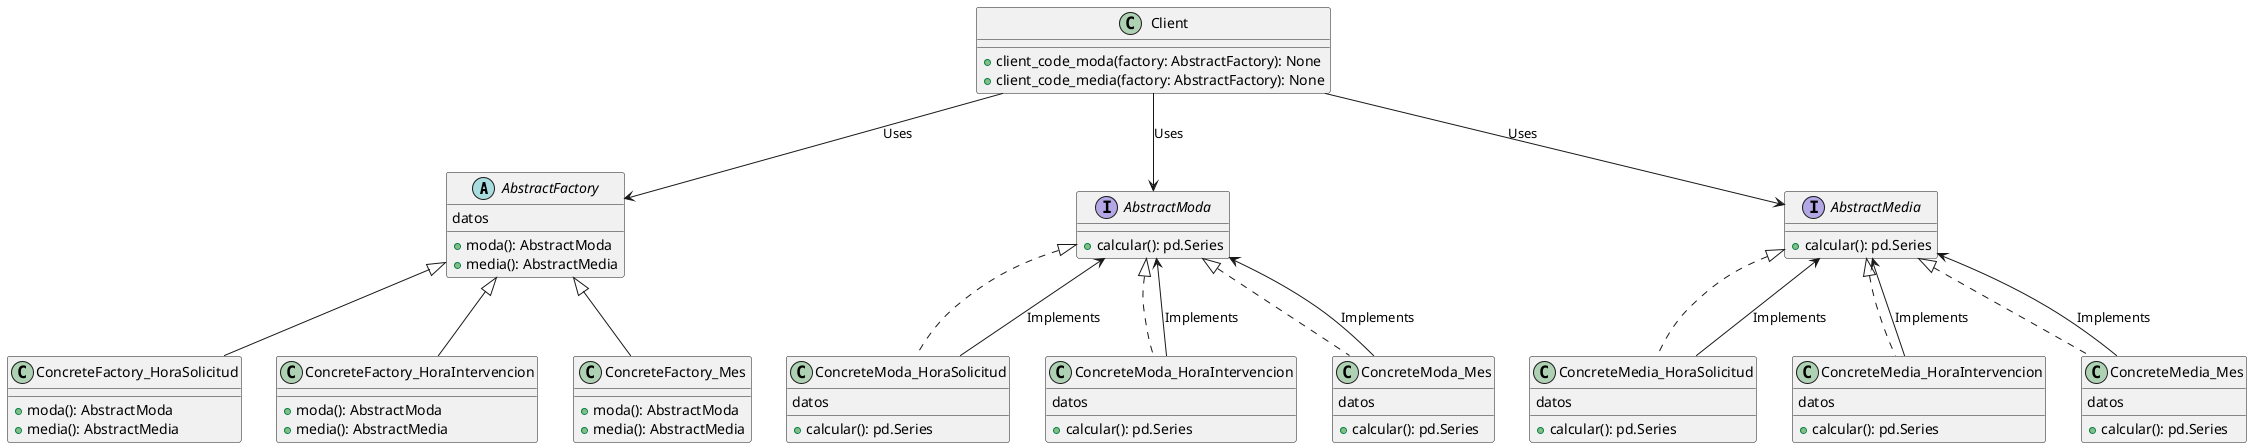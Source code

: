 @startuml final

abstract class AbstractFactory {
    datos
    +moda(): AbstractModa
    +media(): AbstractMedia
}

class ConcreteFactory_HoraSolicitud {
    +moda(): AbstractModa
    +media(): AbstractMedia
}

class ConcreteFactory_HoraIntervencion {
    +moda(): AbstractModa
    +media(): AbstractMedia
}

class ConcreteFactory_Mes {
    +moda(): AbstractModa
    +media(): AbstractMedia
}

interface AbstractModa {
    +calcular(): pd.Series
}

class ConcreteModa_HoraSolicitud {
    datos
    +calcular(): pd.Series
}

class ConcreteModa_HoraIntervencion {
    datos
    +calcular(): pd.Series
}

class ConcreteModa_Mes {
    datos
    +calcular(): pd.Series
}

interface AbstractMedia {
    +calcular(): pd.Series
}

class ConcreteMedia_HoraSolicitud {
    datos
    +calcular(): pd.Series
}

class ConcreteMedia_HoraIntervencion {
    datos
    +calcular(): pd.Series
}

class ConcreteMedia_Mes {
    datos
    +calcular(): pd.Series
}

class Client {
    +client_code_moda(factory: AbstractFactory): None
    +client_code_media(factory: AbstractFactory): None
}

AbstractFactory <|-- ConcreteFactory_HoraSolicitud
AbstractFactory <|-- ConcreteFactory_HoraIntervencion
AbstractFactory <|-- ConcreteFactory_Mes
AbstractModa <|.. ConcreteModa_HoraSolicitud
AbstractModa <|.. ConcreteModa_HoraIntervencion
AbstractModa <|.. ConcreteModa_Mes
AbstractMedia <|.. ConcreteMedia_HoraSolicitud
AbstractMedia <|.. ConcreteMedia_HoraIntervencion
AbstractMedia <|.. ConcreteMedia_Mes

Client --> AbstractFactory : Uses
Client --> AbstractModa : Uses
Client --> AbstractMedia : Uses
ConcreteModa_HoraSolicitud --> AbstractModa : Implements
ConcreteModa_HoraIntervencion --> AbstractModa : Implements
ConcreteModa_Mes --> AbstractModa : Implements
ConcreteMedia_HoraSolicitud --> AbstractMedia : Implements
ConcreteMedia_HoraIntervencion --> AbstractMedia : Implements
ConcreteMedia_Mes --> AbstractMedia : Implements

@enduml
